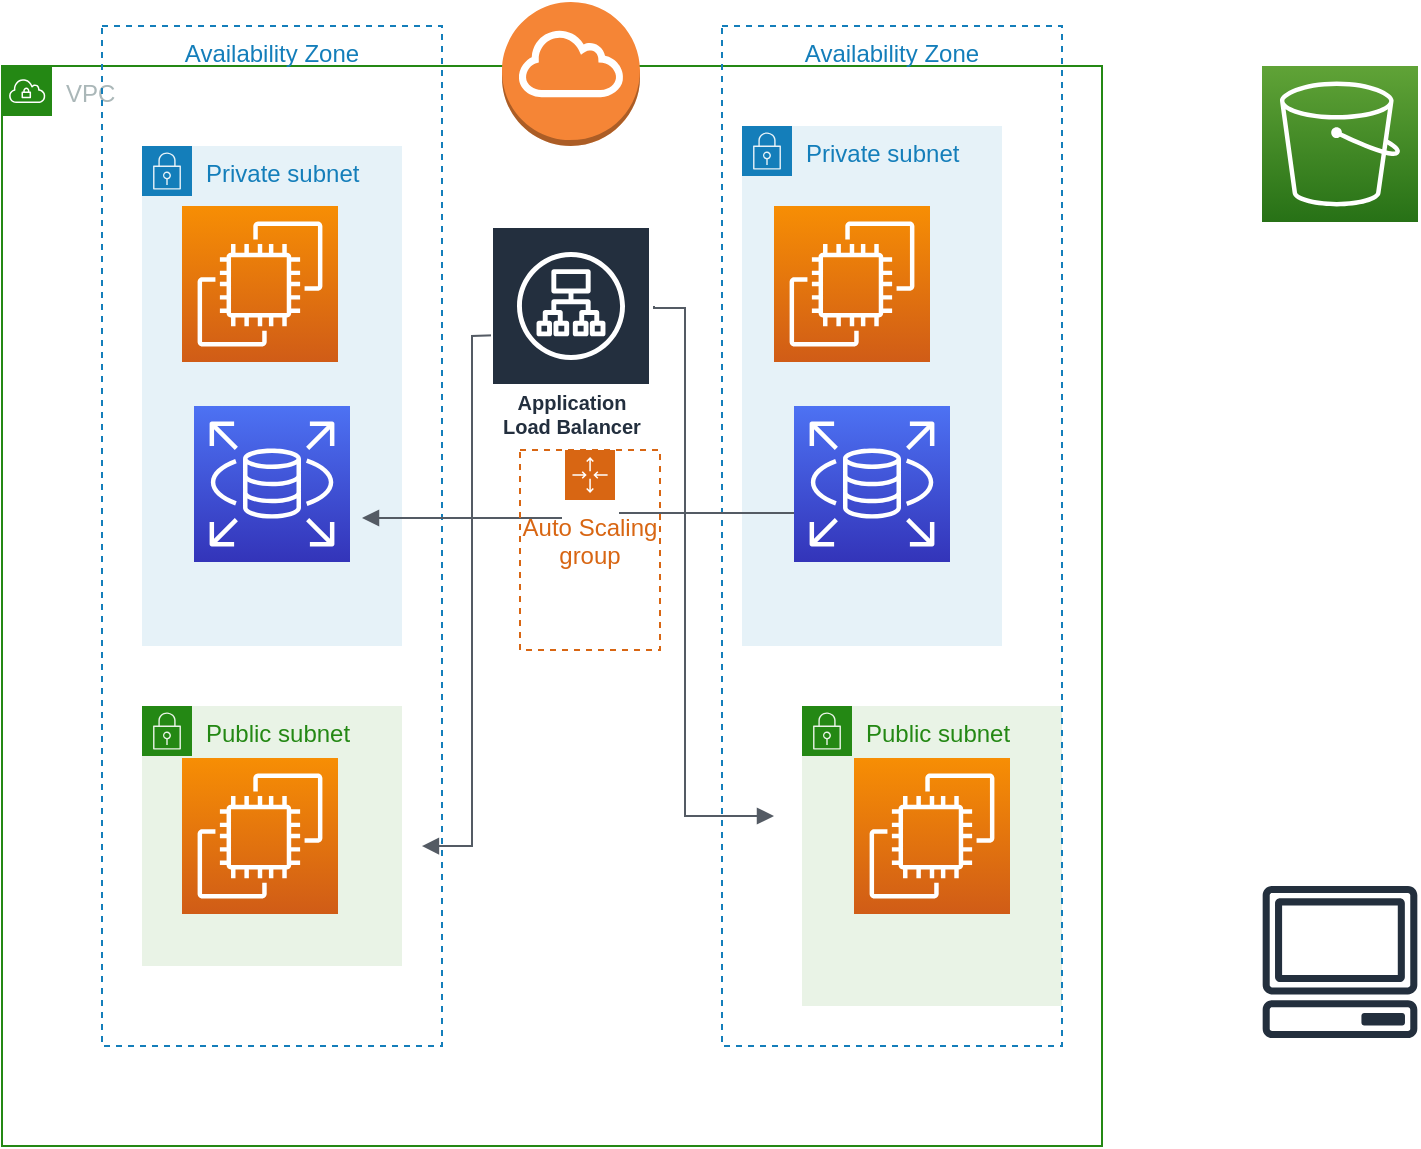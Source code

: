 <mxfile version="21.5.2" type="github">
  <diagram name="Page-1" id="CyqgOiU1ra_vV4j_q8uW">
    <mxGraphModel dx="1434" dy="699" grid="1" gridSize="10" guides="1" tooltips="1" connect="1" arrows="1" fold="1" page="1" pageScale="1" pageWidth="850" pageHeight="1100" math="0" shadow="0">
      <root>
        <mxCell id="0" />
        <mxCell id="1" parent="0" />
        <object label="VPC" id="8tvdgdWjCoKcJF46BDLs-2">
          <mxCell style="points=[[0,0],[0.25,0],[0.5,0],[0.75,0],[1,0],[1,0.25],[1,0.5],[1,0.75],[1,1],[0.75,1],[0.5,1],[0.25,1],[0,1],[0,0.75],[0,0.5],[0,0.25]];outlineConnect=0;gradientColor=none;html=1;whiteSpace=wrap;fontSize=12;fontStyle=0;container=1;pointerEvents=0;collapsible=0;recursiveResize=0;shape=mxgraph.aws4.group;grIcon=mxgraph.aws4.group_vpc;strokeColor=#248814;fillColor=none;verticalAlign=top;align=left;spacingLeft=30;fontColor=#AAB7B8;dashed=0;" parent="1" vertex="1">
            <mxGeometry x="90" y="110" width="550" height="540" as="geometry" />
          </mxCell>
        </object>
        <mxCell id="8tvdgdWjCoKcJF46BDLs-4" value="Availability Zone" style="fillColor=none;strokeColor=#147EBA;dashed=1;verticalAlign=top;fontStyle=0;fontColor=#147EBA;whiteSpace=wrap;html=1;" parent="8tvdgdWjCoKcJF46BDLs-2" vertex="1">
          <mxGeometry x="50" y="-20" width="170" height="510" as="geometry" />
        </mxCell>
        <mxCell id="8tvdgdWjCoKcJF46BDLs-6" value="Private subnet" style="points=[[0,0],[0.25,0],[0.5,0],[0.75,0],[1,0],[1,0.25],[1,0.5],[1,0.75],[1,1],[0.75,1],[0.5,1],[0.25,1],[0,1],[0,0.75],[0,0.5],[0,0.25]];outlineConnect=0;gradientColor=none;html=1;whiteSpace=wrap;fontSize=12;fontStyle=0;container=1;pointerEvents=0;collapsible=0;recursiveResize=0;shape=mxgraph.aws4.group;grIcon=mxgraph.aws4.group_security_group;grStroke=0;strokeColor=#147EBA;fillColor=#E6F2F8;verticalAlign=top;align=left;spacingLeft=30;fontColor=#147EBA;dashed=0;" parent="8tvdgdWjCoKcJF46BDLs-2" vertex="1">
          <mxGeometry x="70" y="40" width="130" height="250" as="geometry" />
        </mxCell>
        <mxCell id="zKKOu6tRkhAoHQwgrRc4-8" value="" style="edgeStyle=orthogonalEdgeStyle;html=1;endArrow=none;elbow=vertical;startArrow=block;startFill=1;strokeColor=#545B64;rounded=0;exitX=0.941;exitY=0.804;exitDx=0;exitDy=0;exitPerimeter=0;" edge="1" parent="8tvdgdWjCoKcJF46BDLs-6" source="8tvdgdWjCoKcJF46BDLs-4">
          <mxGeometry width="100" relative="1" as="geometry">
            <mxPoint x="80" y="94.5" as="sourcePoint" />
            <mxPoint x="180" y="94.5" as="targetPoint" />
          </mxGeometry>
        </mxCell>
        <mxCell id="zKKOu6tRkhAoHQwgrRc4-18" value="" style="sketch=0;points=[[0,0,0],[0.25,0,0],[0.5,0,0],[0.75,0,0],[1,0,0],[0,1,0],[0.25,1,0],[0.5,1,0],[0.75,1,0],[1,1,0],[0,0.25,0],[0,0.5,0],[0,0.75,0],[1,0.25,0],[1,0.5,0],[1,0.75,0]];outlineConnect=0;fontColor=#232F3E;gradientColor=#4D72F3;gradientDirection=north;fillColor=#3334B9;strokeColor=#ffffff;dashed=0;verticalLabelPosition=bottom;verticalAlign=top;align=center;html=1;fontSize=12;fontStyle=0;aspect=fixed;shape=mxgraph.aws4.resourceIcon;resIcon=mxgraph.aws4.rds;" vertex="1" parent="8tvdgdWjCoKcJF46BDLs-6">
          <mxGeometry x="26" y="130" width="78" height="78" as="geometry" />
        </mxCell>
        <mxCell id="8tvdgdWjCoKcJF46BDLs-8" value="Private subnet" style="points=[[0,0],[0.25,0],[0.5,0],[0.75,0],[1,0],[1,0.25],[1,0.5],[1,0.75],[1,1],[0.75,1],[0.5,1],[0.25,1],[0,1],[0,0.75],[0,0.5],[0,0.25]];outlineConnect=0;gradientColor=none;html=1;whiteSpace=wrap;fontSize=12;fontStyle=0;container=1;pointerEvents=0;collapsible=0;recursiveResize=0;shape=mxgraph.aws4.group;grIcon=mxgraph.aws4.group_security_group;grStroke=0;strokeColor=#147EBA;fillColor=#E6F2F8;verticalAlign=top;align=left;spacingLeft=30;fontColor=#147EBA;dashed=0;" parent="8tvdgdWjCoKcJF46BDLs-2" vertex="1">
          <mxGeometry x="370" y="30" width="130" height="260" as="geometry" />
        </mxCell>
        <mxCell id="zKKOu6tRkhAoHQwgrRc4-4" value="" style="sketch=0;points=[[0,0,0],[0.25,0,0],[0.5,0,0],[0.75,0,0],[1,0,0],[0,1,0],[0.25,1,0],[0.5,1,0],[0.75,1,0],[1,1,0],[0,0.25,0],[0,0.5,0],[0,0.75,0],[1,0.25,0],[1,0.5,0],[1,0.75,0]];outlineConnect=0;fontColor=#232F3E;gradientColor=#F78E04;gradientDirection=north;fillColor=#D05C17;strokeColor=#ffffff;dashed=0;verticalLabelPosition=bottom;verticalAlign=top;align=center;html=1;fontSize=12;fontStyle=0;aspect=fixed;shape=mxgraph.aws4.resourceIcon;resIcon=mxgraph.aws4.ec2;" vertex="1" parent="8tvdgdWjCoKcJF46BDLs-8">
          <mxGeometry x="26" y="140" width="78" height="78" as="geometry" />
        </mxCell>
        <mxCell id="8tvdgdWjCoKcJF46BDLs-9" value="Public subnet" style="points=[[0,0],[0.25,0],[0.5,0],[0.75,0],[1,0],[1,0.25],[1,0.5],[1,0.75],[1,1],[0.75,1],[0.5,1],[0.25,1],[0,1],[0,0.75],[0,0.5],[0,0.25]];outlineConnect=0;gradientColor=none;html=1;whiteSpace=wrap;fontSize=12;fontStyle=0;container=1;pointerEvents=0;collapsible=0;recursiveResize=0;shape=mxgraph.aws4.group;grIcon=mxgraph.aws4.group_security_group;grStroke=0;strokeColor=#248814;fillColor=#E9F3E6;verticalAlign=top;align=left;spacingLeft=30;fontColor=#248814;dashed=0;" parent="8tvdgdWjCoKcJF46BDLs-2" vertex="1">
          <mxGeometry x="70" y="320" width="130" height="130" as="geometry" />
        </mxCell>
        <mxCell id="zKKOu6tRkhAoHQwgrRc4-5" value="" style="sketch=0;points=[[0,0,0],[0.25,0,0],[0.5,0,0],[0.75,0,0],[1,0,0],[0,1,0],[0.25,1,0],[0.5,1,0],[0.75,1,0],[1,1,0],[0,0.25,0],[0,0.5,0],[0,0.75,0],[1,0.25,0],[1,0.5,0],[1,0.75,0]];outlineConnect=0;fontColor=#232F3E;gradientColor=#F78E04;gradientDirection=north;fillColor=#D05C17;strokeColor=#ffffff;dashed=0;verticalLabelPosition=bottom;verticalAlign=top;align=center;html=1;fontSize=12;fontStyle=0;aspect=fixed;shape=mxgraph.aws4.resourceIcon;resIcon=mxgraph.aws4.ec2;" vertex="1" parent="8tvdgdWjCoKcJF46BDLs-9">
          <mxGeometry x="20" y="26" width="78" height="78" as="geometry" />
        </mxCell>
        <mxCell id="8tvdgdWjCoKcJF46BDLs-10" value="Public subnet" style="points=[[0,0],[0.25,0],[0.5,0],[0.75,0],[1,0],[1,0.25],[1,0.5],[1,0.75],[1,1],[0.75,1],[0.5,1],[0.25,1],[0,1],[0,0.75],[0,0.5],[0,0.25]];outlineConnect=0;gradientColor=none;html=1;whiteSpace=wrap;fontSize=12;fontStyle=0;container=1;pointerEvents=0;collapsible=0;recursiveResize=0;shape=mxgraph.aws4.group;grIcon=mxgraph.aws4.group_security_group;grStroke=0;strokeColor=#248814;fillColor=#E9F3E6;verticalAlign=top;align=left;spacingLeft=30;fontColor=#248814;dashed=0;" parent="8tvdgdWjCoKcJF46BDLs-2" vertex="1">
          <mxGeometry x="400" y="320" width="130" height="150" as="geometry" />
        </mxCell>
        <mxCell id="zKKOu6tRkhAoHQwgrRc4-6" value="" style="sketch=0;points=[[0,0,0],[0.25,0,0],[0.5,0,0],[0.75,0,0],[1,0,0],[0,1,0],[0.25,1,0],[0.5,1,0],[0.75,1,0],[1,1,0],[0,0.25,0],[0,0.5,0],[0,0.75,0],[1,0.25,0],[1,0.5,0],[1,0.75,0]];outlineConnect=0;fontColor=#232F3E;gradientColor=#F78E04;gradientDirection=north;fillColor=#D05C17;strokeColor=#ffffff;dashed=0;verticalLabelPosition=bottom;verticalAlign=top;align=center;html=1;fontSize=12;fontStyle=0;aspect=fixed;shape=mxgraph.aws4.resourceIcon;resIcon=mxgraph.aws4.ec2;" vertex="1" parent="8tvdgdWjCoKcJF46BDLs-10">
          <mxGeometry x="26" y="26" width="78" height="78" as="geometry" />
        </mxCell>
        <mxCell id="8tvdgdWjCoKcJF46BDLs-5" value="" style="outlineConnect=0;dashed=0;verticalLabelPosition=bottom;verticalAlign=top;align=center;html=1;shape=mxgraph.aws3.internet_gateway;fillColor=#F58536;gradientColor=none;" parent="8tvdgdWjCoKcJF46BDLs-2" vertex="1">
          <mxGeometry x="250" y="-32" width="69" height="72" as="geometry" />
        </mxCell>
        <mxCell id="zKKOu6tRkhAoHQwgrRc4-1" value="" style="sketch=0;points=[[0,0,0],[0.25,0,0],[0.5,0,0],[0.75,0,0],[1,0,0],[0,1,0],[0.25,1,0],[0.5,1,0],[0.75,1,0],[1,1,0],[0,0.25,0],[0,0.5,0],[0,0.75,0],[1,0.25,0],[1,0.5,0],[1,0.75,0]];outlineConnect=0;fontColor=#232F3E;gradientColor=#F78E04;gradientDirection=north;fillColor=#D05C17;strokeColor=#ffffff;dashed=0;verticalLabelPosition=bottom;verticalAlign=top;align=center;html=1;fontSize=12;fontStyle=0;aspect=fixed;shape=mxgraph.aws4.resourceIcon;resIcon=mxgraph.aws4.ec2;" vertex="1" parent="8tvdgdWjCoKcJF46BDLs-2">
          <mxGeometry x="90" y="70" width="78" height="78" as="geometry" />
        </mxCell>
        <mxCell id="zKKOu6tRkhAoHQwgrRc4-3" value="" style="sketch=0;points=[[0,0,0],[0.25,0,0],[0.5,0,0],[0.75,0,0],[1,0,0],[0,1,0],[0.25,1,0],[0.5,1,0],[0.75,1,0],[1,1,0],[0,0.25,0],[0,0.5,0],[0,0.75,0],[1,0.25,0],[1,0.5,0],[1,0.75,0]];outlineConnect=0;fontColor=#232F3E;gradientColor=#F78E04;gradientDirection=north;fillColor=#D05C17;strokeColor=#ffffff;dashed=0;verticalLabelPosition=bottom;verticalAlign=top;align=center;html=1;fontSize=12;fontStyle=0;aspect=fixed;shape=mxgraph.aws4.resourceIcon;resIcon=mxgraph.aws4.ec2;" vertex="1" parent="8tvdgdWjCoKcJF46BDLs-2">
          <mxGeometry x="386" y="70" width="78" height="78" as="geometry" />
        </mxCell>
        <mxCell id="zKKOu6tRkhAoHQwgrRc4-7" value="Application Load Balancer" style="sketch=0;outlineConnect=0;fontColor=#232F3E;gradientColor=none;strokeColor=#ffffff;fillColor=#232F3E;dashed=0;verticalLabelPosition=middle;verticalAlign=bottom;align=center;html=1;whiteSpace=wrap;fontSize=10;fontStyle=1;spacing=3;shape=mxgraph.aws4.productIcon;prIcon=mxgraph.aws4.application_load_balancer;" vertex="1" parent="8tvdgdWjCoKcJF46BDLs-2">
          <mxGeometry x="244.5" y="80" width="80" height="110" as="geometry" />
        </mxCell>
        <mxCell id="zKKOu6tRkhAoHQwgrRc4-9" value="" style="edgeStyle=orthogonalEdgeStyle;html=1;endArrow=block;elbow=vertical;startArrow=none;endFill=1;strokeColor=#545B64;rounded=0;" edge="1" parent="8tvdgdWjCoKcJF46BDLs-2">
          <mxGeometry width="100" relative="1" as="geometry">
            <mxPoint x="326" y="120" as="sourcePoint" />
            <mxPoint x="386" y="375" as="targetPoint" />
            <Array as="points">
              <mxPoint x="326.5" y="121" />
              <mxPoint x="341.5" y="121" />
              <mxPoint x="341.5" y="375" />
            </Array>
          </mxGeometry>
        </mxCell>
        <mxCell id="8tvdgdWjCoKcJF46BDLs-3" value="Availability Zone" style="fillColor=none;strokeColor=#147EBA;dashed=1;verticalAlign=top;fontStyle=0;fontColor=#147EBA;whiteSpace=wrap;html=1;" parent="8tvdgdWjCoKcJF46BDLs-2" vertex="1">
          <mxGeometry x="360" y="-20" width="170" height="510" as="geometry" />
        </mxCell>
        <mxCell id="zKKOu6tRkhAoHQwgrRc4-12" value="" style="edgeStyle=orthogonalEdgeStyle;html=1;endArrow=block;elbow=vertical;startArrow=none;endFill=1;strokeColor=#545B64;rounded=0;" edge="1" parent="8tvdgdWjCoKcJF46BDLs-2">
          <mxGeometry width="100" relative="1" as="geometry">
            <mxPoint x="308.5" y="223.5" as="sourcePoint" />
            <mxPoint x="408.5" y="223.5" as="targetPoint" />
          </mxGeometry>
        </mxCell>
        <mxCell id="zKKOu6tRkhAoHQwgrRc4-19" value="" style="sketch=0;points=[[0,0,0],[0.25,0,0],[0.5,0,0],[0.75,0,0],[1,0,0],[0,1,0],[0.25,1,0],[0.5,1,0],[0.75,1,0],[1,1,0],[0,0.25,0],[0,0.5,0],[0,0.75,0],[1,0.25,0],[1,0.5,0],[1,0.75,0]];outlineConnect=0;fontColor=#232F3E;gradientColor=#4D72F3;gradientDirection=north;fillColor=#3334B9;strokeColor=#ffffff;dashed=0;verticalLabelPosition=bottom;verticalAlign=top;align=center;html=1;fontSize=12;fontStyle=0;aspect=fixed;shape=mxgraph.aws4.resourceIcon;resIcon=mxgraph.aws4.rds;" vertex="1" parent="8tvdgdWjCoKcJF46BDLs-2">
          <mxGeometry x="396" y="170" width="78" height="78" as="geometry" />
        </mxCell>
        <mxCell id="zKKOu6tRkhAoHQwgrRc4-10" value="" style="sketch=0;outlineConnect=0;fontColor=#232F3E;gradientColor=none;fillColor=#232F3D;strokeColor=none;dashed=0;verticalLabelPosition=bottom;verticalAlign=top;align=center;html=1;fontSize=12;fontStyle=0;aspect=fixed;pointerEvents=1;shape=mxgraph.aws4.client;" vertex="1" parent="1">
          <mxGeometry x="720" y="520" width="78" height="76" as="geometry" />
        </mxCell>
        <mxCell id="zKKOu6tRkhAoHQwgrRc4-13" value="" style="edgeStyle=orthogonalEdgeStyle;html=1;endArrow=none;elbow=vertical;startArrow=block;startFill=1;strokeColor=#545B64;rounded=0;" edge="1" parent="1">
          <mxGeometry width="100" relative="1" as="geometry">
            <mxPoint x="270" y="336" as="sourcePoint" />
            <mxPoint x="370" y="336" as="targetPoint" />
          </mxGeometry>
        </mxCell>
        <mxCell id="zKKOu6tRkhAoHQwgrRc4-14" value="" style="sketch=0;points=[[0,0,0],[0.25,0,0],[0.5,0,0],[0.75,0,0],[1,0,0],[0,1,0],[0.25,1,0],[0.5,1,0],[0.75,1,0],[1,1,0],[0,0.25,0],[0,0.5,0],[0,0.75,0],[1,0.25,0],[1,0.5,0],[1,0.75,0]];outlineConnect=0;fontColor=#232F3E;gradientColor=#60A337;gradientDirection=north;fillColor=#277116;strokeColor=#ffffff;dashed=0;verticalLabelPosition=bottom;verticalAlign=top;align=center;html=1;fontSize=12;fontStyle=0;aspect=fixed;shape=mxgraph.aws4.resourceIcon;resIcon=mxgraph.aws4.s3;" vertex="1" parent="1">
          <mxGeometry x="720" y="110" width="78" height="78" as="geometry" />
        </mxCell>
        <mxCell id="zKKOu6tRkhAoHQwgrRc4-20" value="Auto Scaling group" style="points=[[0,0],[0.25,0],[0.5,0],[0.75,0],[1,0],[1,0.25],[1,0.5],[1,0.75],[1,1],[0.75,1],[0.5,1],[0.25,1],[0,1],[0,0.75],[0,0.5],[0,0.25]];outlineConnect=0;gradientColor=none;html=1;whiteSpace=wrap;fontSize=12;fontStyle=0;container=1;pointerEvents=0;collapsible=0;recursiveResize=0;shape=mxgraph.aws4.groupCenter;grIcon=mxgraph.aws4.group_auto_scaling_group;grStroke=1;strokeColor=#D86613;fillColor=none;verticalAlign=top;align=center;fontColor=#D86613;dashed=1;spacingTop=25;" vertex="1" parent="1">
          <mxGeometry x="349" y="302" width="70" height="100" as="geometry" />
        </mxCell>
      </root>
    </mxGraphModel>
  </diagram>
</mxfile>
